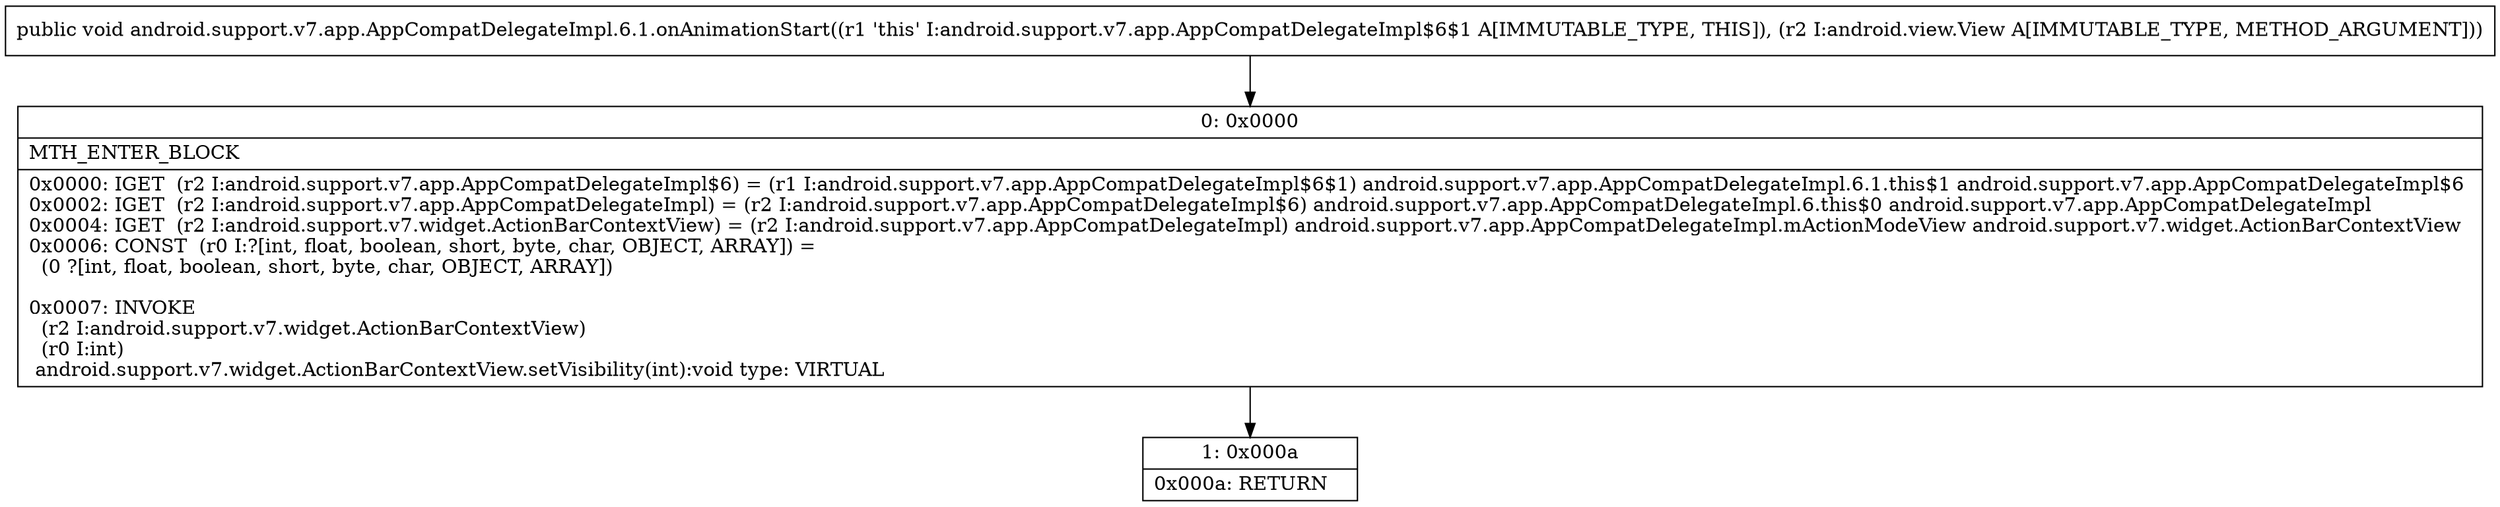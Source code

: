 digraph "CFG forandroid.support.v7.app.AppCompatDelegateImpl.6.1.onAnimationStart(Landroid\/view\/View;)V" {
Node_0 [shape=record,label="{0\:\ 0x0000|MTH_ENTER_BLOCK\l|0x0000: IGET  (r2 I:android.support.v7.app.AppCompatDelegateImpl$6) = (r1 I:android.support.v7.app.AppCompatDelegateImpl$6$1) android.support.v7.app.AppCompatDelegateImpl.6.1.this$1 android.support.v7.app.AppCompatDelegateImpl$6 \l0x0002: IGET  (r2 I:android.support.v7.app.AppCompatDelegateImpl) = (r2 I:android.support.v7.app.AppCompatDelegateImpl$6) android.support.v7.app.AppCompatDelegateImpl.6.this$0 android.support.v7.app.AppCompatDelegateImpl \l0x0004: IGET  (r2 I:android.support.v7.widget.ActionBarContextView) = (r2 I:android.support.v7.app.AppCompatDelegateImpl) android.support.v7.app.AppCompatDelegateImpl.mActionModeView android.support.v7.widget.ActionBarContextView \l0x0006: CONST  (r0 I:?[int, float, boolean, short, byte, char, OBJECT, ARRAY]) = \l  (0 ?[int, float, boolean, short, byte, char, OBJECT, ARRAY])\l \l0x0007: INVOKE  \l  (r2 I:android.support.v7.widget.ActionBarContextView)\l  (r0 I:int)\l android.support.v7.widget.ActionBarContextView.setVisibility(int):void type: VIRTUAL \l}"];
Node_1 [shape=record,label="{1\:\ 0x000a|0x000a: RETURN   \l}"];
MethodNode[shape=record,label="{public void android.support.v7.app.AppCompatDelegateImpl.6.1.onAnimationStart((r1 'this' I:android.support.v7.app.AppCompatDelegateImpl$6$1 A[IMMUTABLE_TYPE, THIS]), (r2 I:android.view.View A[IMMUTABLE_TYPE, METHOD_ARGUMENT])) }"];
MethodNode -> Node_0;
Node_0 -> Node_1;
}

